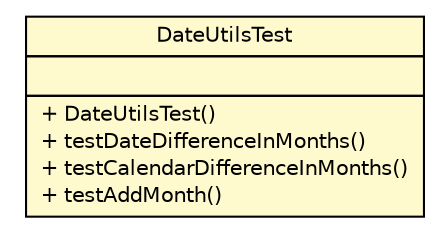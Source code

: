 #!/usr/local/bin/dot
#
# Class diagram 
# Generated by UMLGraph version R5_6-24-gf6e263 (http://www.umlgraph.org/)
#

digraph G {
	edge [fontname="Helvetica",fontsize=10,labelfontname="Helvetica",labelfontsize=10];
	node [fontname="Helvetica",fontsize=10,shape=plaintext];
	nodesep=0.25;
	ranksep=0.5;
	// nl.b3p.viewer.ibis.util.DateUtilsTest
	c3 [label=<<table title="nl.b3p.viewer.ibis.util.DateUtilsTest" border="0" cellborder="1" cellspacing="0" cellpadding="2" port="p" bgcolor="lemonChiffon" href="./DateUtilsTest.html">
		<tr><td><table border="0" cellspacing="0" cellpadding="1">
<tr><td align="center" balign="center"> DateUtilsTest </td></tr>
		</table></td></tr>
		<tr><td><table border="0" cellspacing="0" cellpadding="1">
<tr><td align="left" balign="left">  </td></tr>
		</table></td></tr>
		<tr><td><table border="0" cellspacing="0" cellpadding="1">
<tr><td align="left" balign="left"> + DateUtilsTest() </td></tr>
<tr><td align="left" balign="left"> + testDateDifferenceInMonths() </td></tr>
<tr><td align="left" balign="left"> + testCalendarDifferenceInMonths() </td></tr>
<tr><td align="left" balign="left"> + testAddMonth() </td></tr>
		</table></td></tr>
		</table>>, URL="./DateUtilsTest.html", fontname="Helvetica", fontcolor="black", fontsize=10.0];
}

